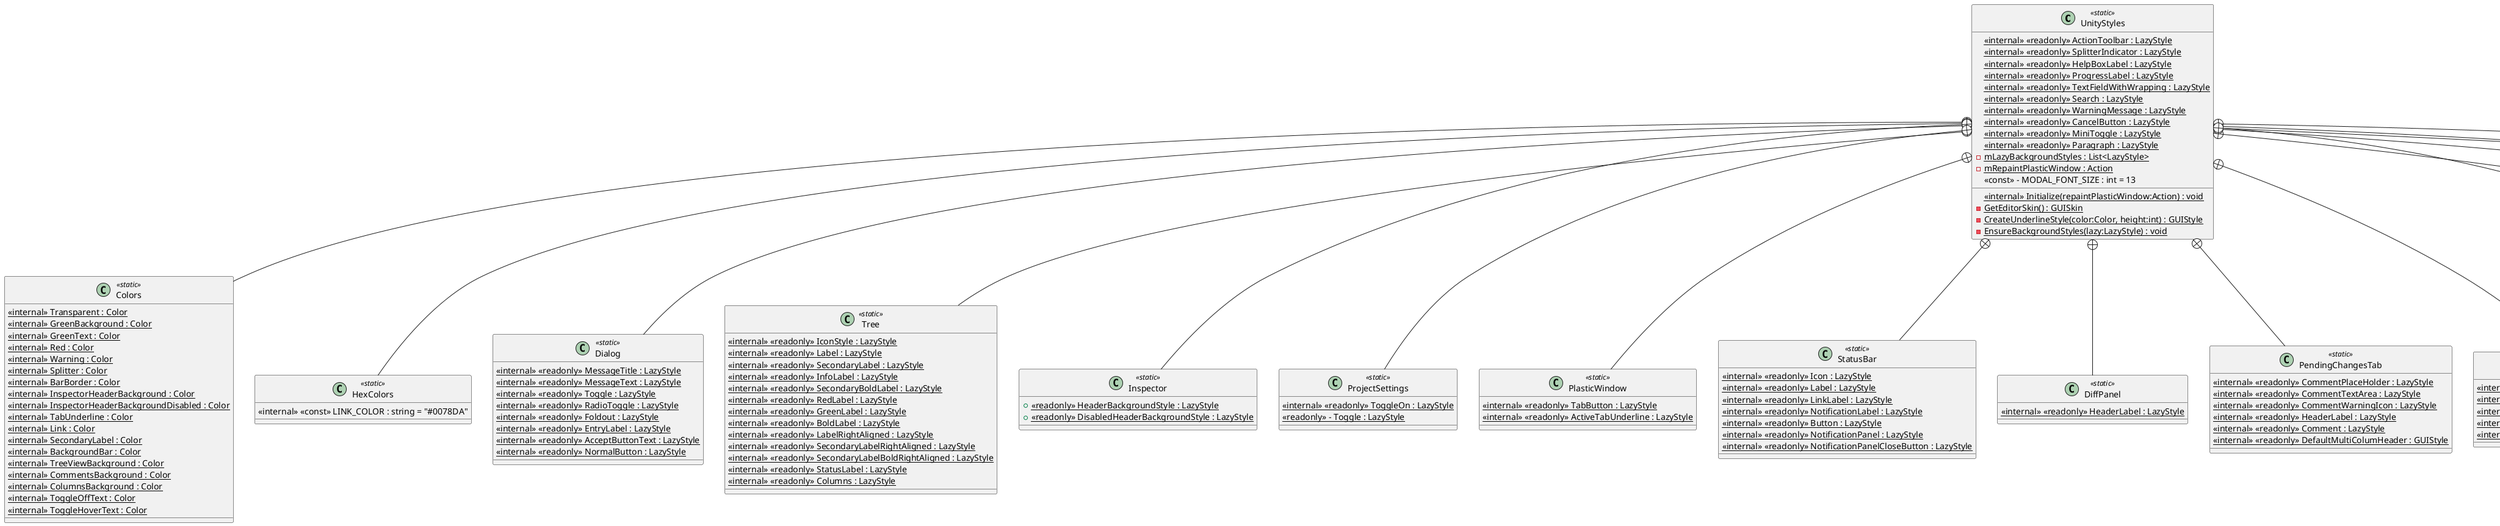 @startuml
class UnityStyles <<static>> {
    <<internal>> {static} Initialize(repaintPlasticWindow:Action) : void
    <<internal>> {static} <<readonly>> ActionToolbar : LazyStyle
    <<internal>> {static} <<readonly>> SplitterIndicator : LazyStyle
    <<internal>> {static} <<readonly>> HelpBoxLabel : LazyStyle
    <<internal>> {static} <<readonly>> ProgressLabel : LazyStyle
    <<internal>> {static} <<readonly>> TextFieldWithWrapping : LazyStyle
    <<internal>> {static} <<readonly>> Search : LazyStyle
    <<internal>> {static} <<readonly>> WarningMessage : LazyStyle
    <<internal>> {static} <<readonly>> CancelButton : LazyStyle
    <<internal>> {static} <<readonly>> MiniToggle : LazyStyle
    <<internal>> {static} <<readonly>> Paragraph : LazyStyle
    {static} - GetEditorSkin() : GUISkin
    {static} - CreateUnderlineStyle(color:Color, height:int) : GUIStyle
    {static} - EnsureBackgroundStyles(lazy:LazyStyle) : void
    {static} - mLazyBackgroundStyles : List<LazyStyle>
    {static} - mRepaintPlasticWindow : Action
    <<const>> - MODAL_FONT_SIZE : int = 13
}
class Colors <<static>> {
    <<internal>> {static} Transparent : Color
    <<internal>> {static} GreenBackground : Color
    <<internal>> {static} GreenText : Color
    <<internal>> {static} Red : Color
    <<internal>> {static} Warning : Color
    <<internal>> {static} Splitter : Color
    <<internal>> {static} BarBorder : Color
    <<internal>> {static} InspectorHeaderBackground : Color
    <<internal>> {static} InspectorHeaderBackgroundDisabled : Color
    <<internal>> {static} TabUnderline : Color
    <<internal>> {static} Link : Color
    <<internal>> {static} SecondaryLabel : Color
    <<internal>> {static} BackgroundBar : Color
    <<internal>> {static} TreeViewBackground : Color
    <<internal>> {static} CommentsBackground : Color
    <<internal>> {static} ColumnsBackground : Color
    <<internal>> {static} ToggleOffText : Color
    <<internal>> {static} ToggleHoverText : Color
}
class HexColors <<static>> {
    <<internal>> <<const>> LINK_COLOR : string = "#0078DA"
}
class Dialog <<static>> {
    <<internal>> {static} <<readonly>> MessageTitle : LazyStyle
    <<internal>> {static} <<readonly>> MessageText : LazyStyle
    <<internal>> {static} <<readonly>> Toggle : LazyStyle
    <<internal>> {static} <<readonly>> RadioToggle : LazyStyle
    <<internal>> {static} <<readonly>> Foldout : LazyStyle
    <<internal>> {static} <<readonly>> EntryLabel : LazyStyle
    <<internal>> {static} <<readonly>> AcceptButtonText : LazyStyle
    <<internal>> {static} <<readonly>> NormalButton : LazyStyle
}
class Tree <<static>> {
    <<internal>> {static} <<readonly>> IconStyle : LazyStyle
    <<internal>> {static} <<readonly>> Label : LazyStyle
    <<internal>> {static} <<readonly>> SecondaryLabel : LazyStyle
    <<internal>> {static} <<readonly>> InfoLabel : LazyStyle
    <<internal>> {static} <<readonly>> SecondaryBoldLabel : LazyStyle
    <<internal>> {static} <<readonly>> RedLabel : LazyStyle
    <<internal>> {static} <<readonly>> GreenLabel : LazyStyle
    <<internal>> {static} <<readonly>> BoldLabel : LazyStyle
    <<internal>> {static} <<readonly>> LabelRightAligned : LazyStyle
    <<internal>> {static} <<readonly>> SecondaryLabelRightAligned : LazyStyle
    <<internal>> {static} <<readonly>> SecondaryLabelBoldRightAligned : LazyStyle
    <<internal>> {static} <<readonly>> StatusLabel : LazyStyle
    <<internal>> {static} <<readonly>> Columns : LazyStyle
}
class Inspector <<static>> {
    + {static} <<readonly>> HeaderBackgroundStyle : LazyStyle
    + {static} <<readonly>> DisabledHeaderBackgroundStyle : LazyStyle
}
class ProjectSettings <<static>> {
    <<internal>> {static} <<readonly>> ToggleOn : LazyStyle
    {static} <<readonly>> - Toggle : LazyStyle
}
class PlasticWindow <<static>> {
    <<internal>> {static} <<readonly>> TabButton : LazyStyle
    <<internal>> {static} <<readonly>> ActiveTabUnderline : LazyStyle
}
class StatusBar <<static>> {
    <<internal>> {static} <<readonly>> Icon : LazyStyle
    <<internal>> {static} <<readonly>> Label : LazyStyle
    <<internal>> {static} <<readonly>> LinkLabel : LazyStyle
    <<internal>> {static} <<readonly>> NotificationLabel : LazyStyle
    <<internal>> {static} <<readonly>> Button : LazyStyle
    <<internal>> {static} <<readonly>> NotificationPanel : LazyStyle
    <<internal>> {static} <<readonly>> NotificationPanelCloseButton : LazyStyle
}
class DiffPanel <<static>> {
    <<internal>> {static} <<readonly>> HeaderLabel : LazyStyle
}
class PendingChangesTab <<static>> {
    <<internal>> {static} <<readonly>> CommentPlaceHolder : LazyStyle
    <<internal>> {static} <<readonly>> CommentTextArea : LazyStyle
    <<internal>> {static} <<readonly>> CommentWarningIcon : LazyStyle
    <<internal>> {static} <<readonly>> HeaderLabel : LazyStyle
    <<internal>> {static} <<readonly>> Comment : LazyStyle
    <<internal>> {static} <<readonly>> DefaultMultiColumHeader : GUIStyle
}
class IncomingChangesTab <<static>> {
    <<internal>> {static} <<readonly>> PendingConflictsLabel : LazyStyle
    <<internal>> {static} <<readonly>> RedPendingConflictsOfTotalLabel : LazyStyle
    <<internal>> {static} <<readonly>> GreenPendingConflictsOfTotalLabel : LazyStyle
    <<internal>> {static} <<readonly>> ChangesToApplySummaryLabel : LazyStyle
    <<internal>> <<readonly>> {static} HeaderWarningLabel : LazyStyle
}
class ChangesetsTab <<static>> {
    <<internal>> {static} <<readonly>> HeaderLabel : LazyStyle
}
class HistoryTab <<static>> {
    <<internal>> {static} <<readonly>> HeaderLabel : LazyStyle
}
class DirectoryConflictResolution <<static>> {
    <<internal>> <<readonly>> {static} WarningLabel : LazyStyle
}
class Notification <<static>> {
    <<internal>> {static} <<readonly>> Label : LazyStyle
    <<internal>> {static} <<readonly>> GreenNotification : LazyStyle
    <<internal>> {static} <<readonly>> RedNotification : LazyStyle
}
class DirectoryConflicts <<static>> {
    <<internal>> <<readonly>> {static} TitleLabel : LazyStyle
    <<internal>> <<readonly>> {static} BoldLabel : LazyStyle
    <<internal>> <<readonly>> {static} FileNameTextField : LazyStyle
}
class LazyStyle {
    <<internal>> IsInitialized : bool <<get>>
    <<internal>> LazyStyle(builder:Func<GUIStyle>)
    <<internal>> Value : GUIStyle <<get>>
    <<internal>> Reset() : void
    <<readonly>> - mBuilder : Func<GUIStyle>
}
UnityStyles +-- Colors
UnityStyles +-- HexColors
UnityStyles +-- Dialog
UnityStyles +-- Tree
UnityStyles +-- Inspector
UnityStyles +-- ProjectSettings
UnityStyles +-- PlasticWindow
UnityStyles +-- StatusBar
UnityStyles +-- DiffPanel
UnityStyles +-- PendingChangesTab
UnityStyles +-- IncomingChangesTab
UnityStyles +-- ChangesetsTab
UnityStyles +-- HistoryTab
UnityStyles +-- DirectoryConflictResolution
UnityStyles +-- Notification
UnityStyles +-- DirectoryConflicts
UnityStyles +-- LazyStyle
@enduml
